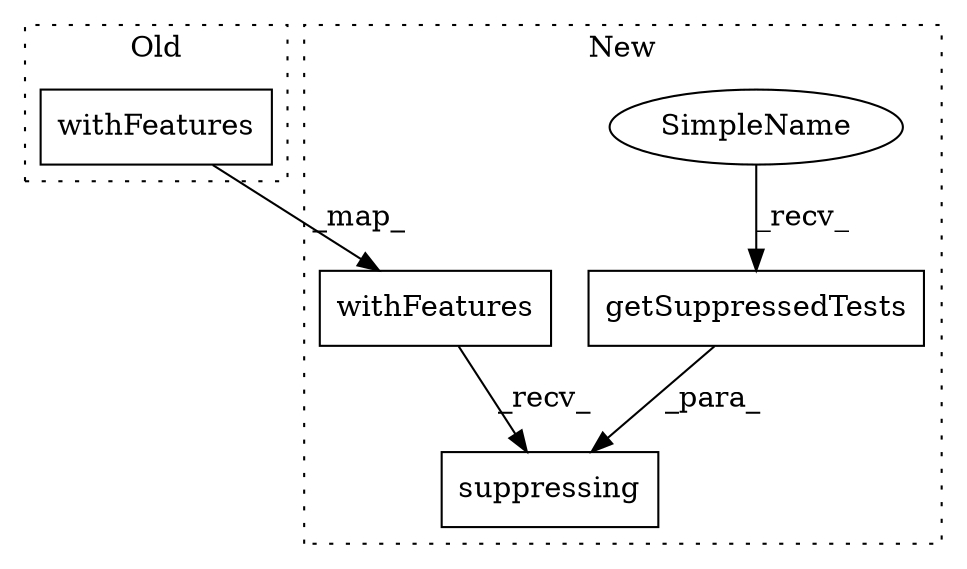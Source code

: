 digraph G {
subgraph cluster0 {
1 [label="withFeatures" a="32" s="4855,4934" l="13,1" shape="box"];
label = "Old";
style="dotted";
}
subgraph cluster1 {
2 [label="withFeatures" a="32" s="4855,4934" l="13,1" shape="box"];
3 [label="suppressing" a="32" s="4947,4993" l="12,1" shape="box"];
4 [label="getSuppressedTests" a="32" s="4973" l="20" shape="box"];
5 [label="SimpleName" a="42" s="4959" l="13" shape="ellipse"];
label = "New";
style="dotted";
}
1 -> 2 [label="_map_"];
2 -> 3 [label="_recv_"];
4 -> 3 [label="_para_"];
5 -> 4 [label="_recv_"];
}